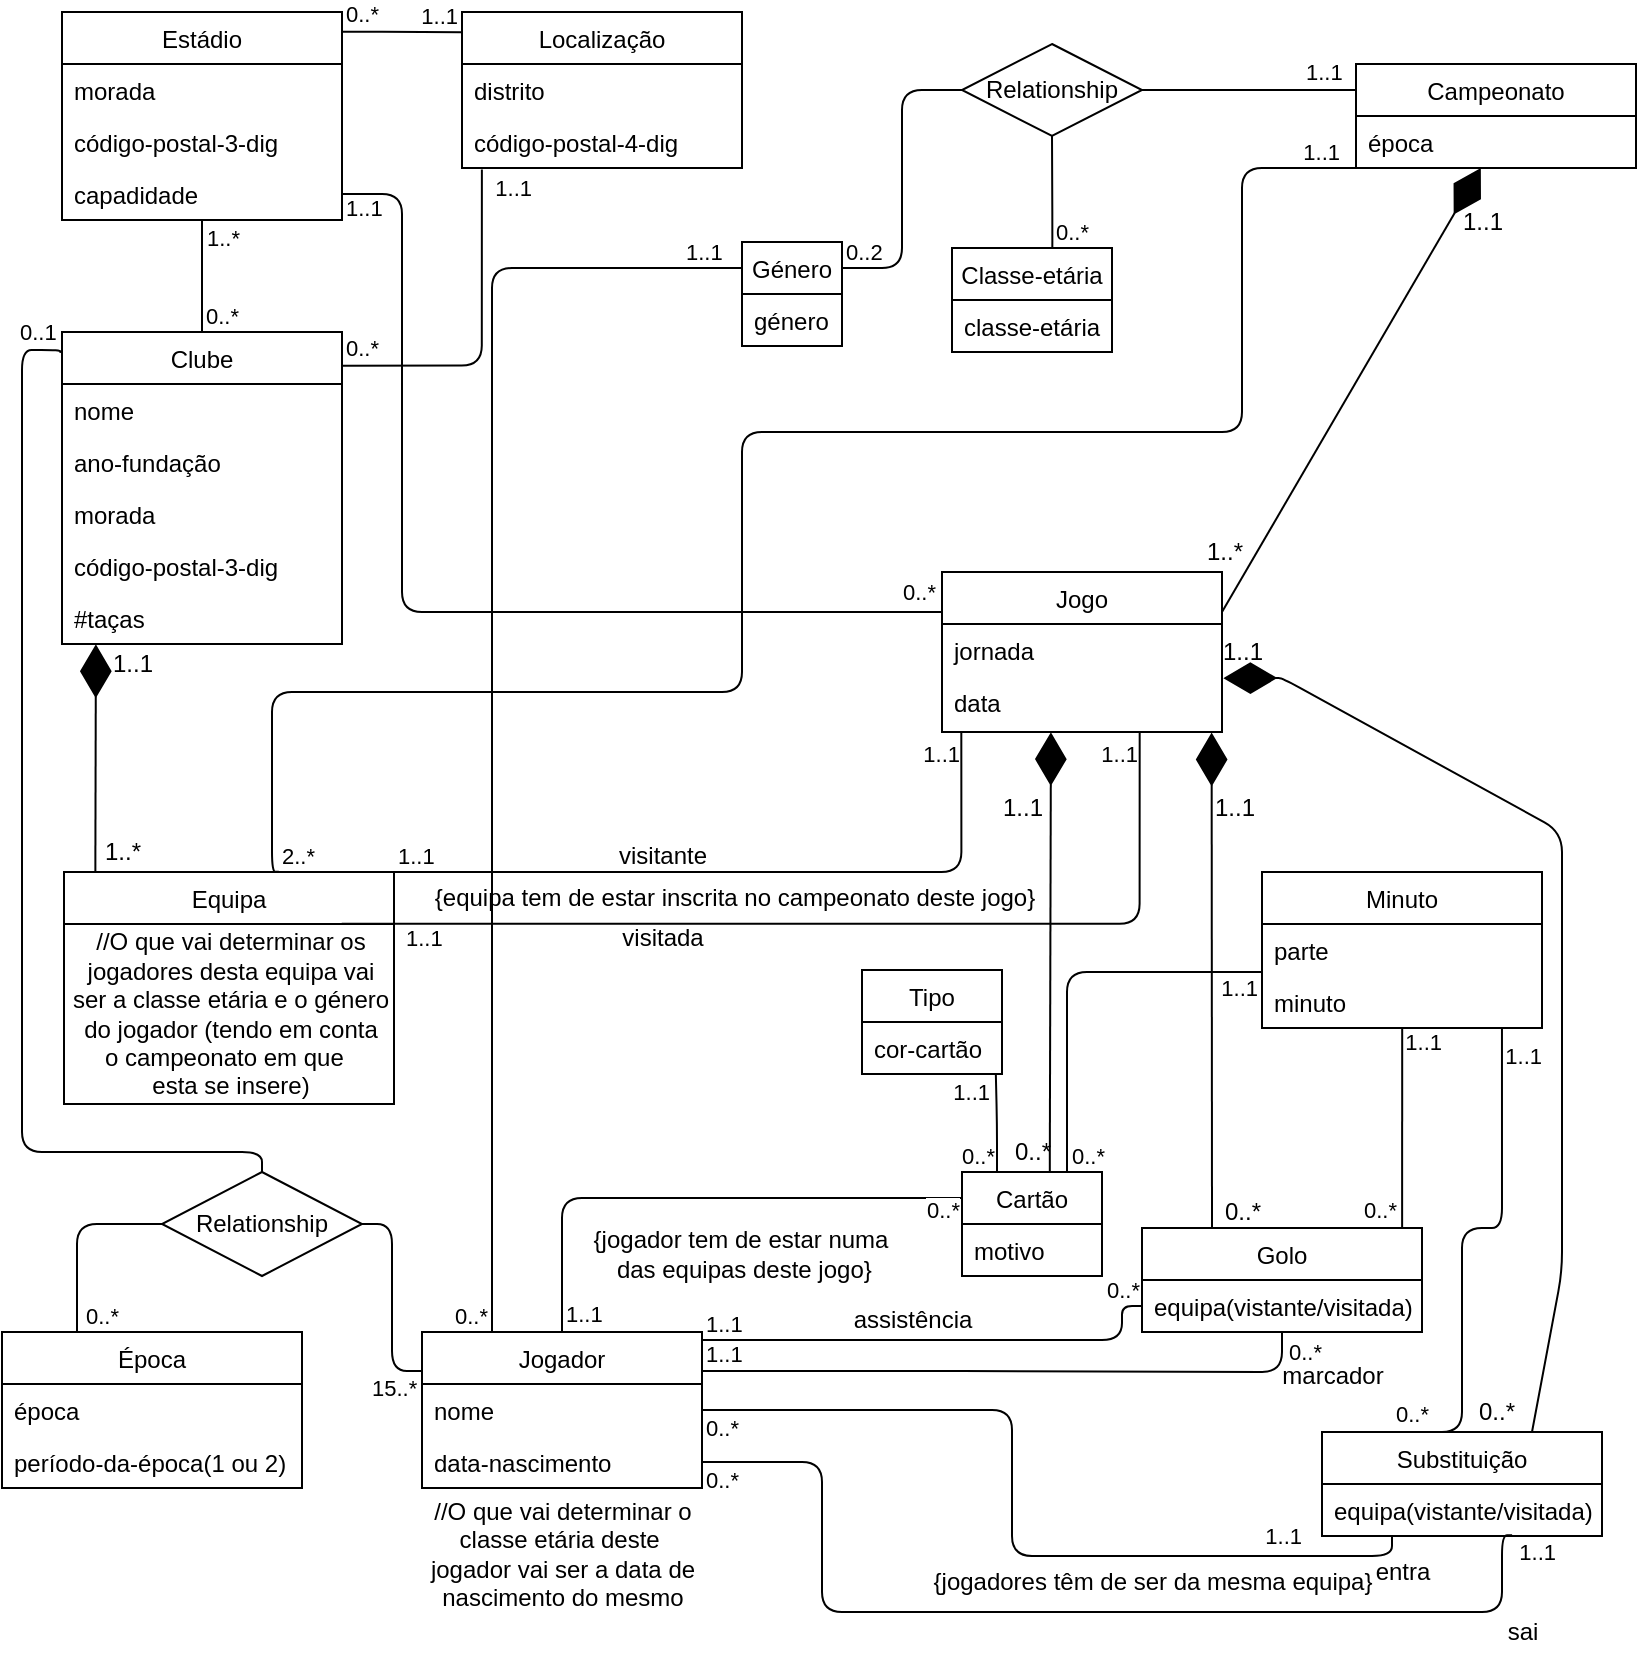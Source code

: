 <mxfile version="14.4.2" type="device"><diagram id="1rKcrSSolYXtLEsRhPcb" name="Page-1"><mxGraphModel dx="1955" dy="896" grid="1" gridSize="10" guides="1" tooltips="1" connect="1" arrows="1" fold="1" page="1" pageScale="1" pageWidth="827" pageHeight="1169" math="0" shadow="0"><root><mxCell id="0"/><mxCell id="1" parent="0"/><mxCell id="u9n8BRvPal7VXtexdKq--1" value="Clube" style="swimlane;fontStyle=0;childLayout=stackLayout;horizontal=1;startSize=26;fillColor=none;horizontalStack=0;resizeParent=1;resizeParentMax=0;resizeLast=0;collapsible=1;marginBottom=0;" parent="1" vertex="1"><mxGeometry x="40" y="170" width="140" height="156" as="geometry"/></mxCell><mxCell id="u9n8BRvPal7VXtexdKq--2" value="nome" style="text;strokeColor=none;fillColor=none;align=left;verticalAlign=top;spacingLeft=4;spacingRight=4;overflow=hidden;rotatable=0;points=[[0,0.5],[1,0.5]];portConstraint=eastwest;" parent="u9n8BRvPal7VXtexdKq--1" vertex="1"><mxGeometry y="26" width="140" height="26" as="geometry"/></mxCell><mxCell id="u9n8BRvPal7VXtexdKq--3" value="ano-fundação" style="text;strokeColor=none;fillColor=none;align=left;verticalAlign=top;spacingLeft=4;spacingRight=4;overflow=hidden;rotatable=0;points=[[0,0.5],[1,0.5]];portConstraint=eastwest;" parent="u9n8BRvPal7VXtexdKq--1" vertex="1"><mxGeometry y="52" width="140" height="26" as="geometry"/></mxCell><mxCell id="u9n8BRvPal7VXtexdKq--4" value="morada&#10;" style="text;strokeColor=none;fillColor=none;align=left;verticalAlign=top;spacingLeft=4;spacingRight=4;overflow=hidden;rotatable=0;points=[[0,0.5],[1,0.5]];portConstraint=eastwest;" parent="u9n8BRvPal7VXtexdKq--1" vertex="1"><mxGeometry y="78" width="140" height="26" as="geometry"/></mxCell><mxCell id="u9n8BRvPal7VXtexdKq--238" value="código-postal-3-dig" style="text;strokeColor=none;fillColor=none;align=left;verticalAlign=top;spacingLeft=4;spacingRight=4;overflow=hidden;rotatable=0;points=[[0,0.5],[1,0.5]];portConstraint=eastwest;" parent="u9n8BRvPal7VXtexdKq--1" vertex="1"><mxGeometry y="104" width="140" height="26" as="geometry"/></mxCell><mxCell id="u9n8BRvPal7VXtexdKq--7" value="#taças" style="text;strokeColor=none;fillColor=none;align=left;verticalAlign=top;spacingLeft=4;spacingRight=4;overflow=hidden;rotatable=0;points=[[0,0.5],[1,0.5]];portConstraint=eastwest;" parent="u9n8BRvPal7VXtexdKq--1" vertex="1"><mxGeometry y="130" width="140" height="26" as="geometry"/></mxCell><mxCell id="u9n8BRvPal7VXtexdKq--8" value="Equipa" style="swimlane;fontStyle=0;childLayout=stackLayout;horizontal=1;startSize=26;fillColor=none;horizontalStack=0;resizeParent=1;resizeParentMax=0;resizeLast=0;collapsible=1;marginBottom=0;" parent="1" vertex="1"><mxGeometry x="41" y="440" width="165" height="116" as="geometry"/></mxCell><mxCell id="u9n8BRvPal7VXtexdKq--225" value="//O que vai determinar os&lt;br&gt;jogadores desta equipa vai&lt;br&gt;ser a classe etária e o género&lt;br&gt;do jogador (tendo em conta &lt;br&gt;o campeonato em que&amp;nbsp;&amp;nbsp;&lt;br&gt;esta se insere)" style="text;html=1;align=center;verticalAlign=middle;resizable=0;points=[];autosize=1;" parent="u9n8BRvPal7VXtexdKq--8" vertex="1"><mxGeometry y="26" width="165" height="90" as="geometry"/></mxCell><mxCell id="u9n8BRvPal7VXtexdKq--12" value="Género" style="swimlane;fontStyle=0;childLayout=stackLayout;horizontal=1;startSize=26;fillColor=none;horizontalStack=0;resizeParent=1;resizeParentMax=0;resizeLast=0;collapsible=1;marginBottom=0;" parent="1" vertex="1"><mxGeometry x="380" y="125" width="50" height="52" as="geometry"/></mxCell><mxCell id="u9n8BRvPal7VXtexdKq--13" value="género" style="text;strokeColor=none;fillColor=none;align=left;verticalAlign=top;spacingLeft=4;spacingRight=4;overflow=hidden;rotatable=0;points=[[0,0.5],[1,0.5]];portConstraint=eastwest;" parent="u9n8BRvPal7VXtexdKq--12" vertex="1"><mxGeometry y="26" width="50" height="26" as="geometry"/></mxCell><mxCell id="u9n8BRvPal7VXtexdKq--16" value="Classe-etária" style="swimlane;fontStyle=0;childLayout=stackLayout;horizontal=1;startSize=26;fillColor=none;horizontalStack=0;resizeParent=1;resizeParentMax=0;resizeLast=0;collapsible=1;marginBottom=0;" parent="1" vertex="1"><mxGeometry x="485" y="128" width="80" height="52" as="geometry"/></mxCell><mxCell id="u9n8BRvPal7VXtexdKq--17" value="classe-etária" style="text;strokeColor=none;fillColor=none;align=left;verticalAlign=top;spacingLeft=4;spacingRight=4;overflow=hidden;rotatable=0;points=[[0,0.5],[1,0.5]];portConstraint=eastwest;" parent="u9n8BRvPal7VXtexdKq--16" vertex="1"><mxGeometry y="26" width="80" height="26" as="geometry"/></mxCell><mxCell id="u9n8BRvPal7VXtexdKq--20" value="Jogador" style="swimlane;fontStyle=0;childLayout=stackLayout;horizontal=1;startSize=26;fillColor=none;horizontalStack=0;resizeParent=1;resizeParentMax=0;resizeLast=0;collapsible=1;marginBottom=0;" parent="1" vertex="1"><mxGeometry x="220" y="670" width="140" height="78" as="geometry"/></mxCell><mxCell id="u9n8BRvPal7VXtexdKq--21" value="nome" style="text;strokeColor=none;fillColor=none;align=left;verticalAlign=top;spacingLeft=4;spacingRight=4;overflow=hidden;rotatable=0;points=[[0,0.5],[1,0.5]];portConstraint=eastwest;" parent="u9n8BRvPal7VXtexdKq--20" vertex="1"><mxGeometry y="26" width="140" height="26" as="geometry"/></mxCell><mxCell id="u9n8BRvPal7VXtexdKq--22" value="data-nascimento" style="text;strokeColor=none;fillColor=none;align=left;verticalAlign=top;spacingLeft=4;spacingRight=4;overflow=hidden;rotatable=0;points=[[0,0.5],[1,0.5]];portConstraint=eastwest;" parent="u9n8BRvPal7VXtexdKq--20" vertex="1"><mxGeometry y="52" width="140" height="26" as="geometry"/></mxCell><mxCell id="u9n8BRvPal7VXtexdKq--24" value="Jogo" style="swimlane;fontStyle=0;childLayout=stackLayout;horizontal=1;startSize=26;fillColor=none;horizontalStack=0;resizeParent=1;resizeParentMax=0;resizeLast=0;collapsible=1;marginBottom=0;" parent="1" vertex="1"><mxGeometry x="480" y="290" width="140" height="80" as="geometry"/></mxCell><mxCell id="u9n8BRvPal7VXtexdKq--25" value="jornada&#10;" style="text;strokeColor=none;fillColor=none;align=left;verticalAlign=top;spacingLeft=4;spacingRight=4;overflow=hidden;rotatable=0;points=[[0,0.5],[1,0.5]];portConstraint=eastwest;" parent="u9n8BRvPal7VXtexdKq--24" vertex="1"><mxGeometry y="26" width="140" height="26" as="geometry"/></mxCell><mxCell id="u9n8BRvPal7VXtexdKq--26" value="data" style="text;strokeColor=none;fillColor=none;align=left;verticalAlign=top;spacingLeft=4;spacingRight=4;overflow=hidden;rotatable=0;points=[[0,0.5],[1,0.5]];portConstraint=eastwest;" parent="u9n8BRvPal7VXtexdKq--24" vertex="1"><mxGeometry y="52" width="140" height="28" as="geometry"/></mxCell><mxCell id="u9n8BRvPal7VXtexdKq--29" value="Estádio" style="swimlane;fontStyle=0;childLayout=stackLayout;horizontal=1;startSize=26;fillColor=none;horizontalStack=0;resizeParent=1;resizeParentMax=0;resizeLast=0;collapsible=1;marginBottom=0;" parent="1" vertex="1"><mxGeometry x="40" y="10" width="140" height="104" as="geometry"/></mxCell><mxCell id="u9n8BRvPal7VXtexdKq--32" value="morada&#10;" style="text;strokeColor=none;fillColor=none;align=left;verticalAlign=top;spacingLeft=4;spacingRight=4;overflow=hidden;rotatable=0;points=[[0,0.5],[1,0.5]];portConstraint=eastwest;" parent="u9n8BRvPal7VXtexdKq--29" vertex="1"><mxGeometry y="26" width="140" height="26" as="geometry"/></mxCell><mxCell id="u9n8BRvPal7VXtexdKq--37" value="código-postal-3-dig&#10;" style="text;strokeColor=none;fillColor=none;align=left;verticalAlign=top;spacingLeft=4;spacingRight=4;overflow=hidden;rotatable=0;points=[[0,0.5],[1,0.5]];portConstraint=eastwest;" parent="u9n8BRvPal7VXtexdKq--29" vertex="1"><mxGeometry y="52" width="140" height="26" as="geometry"/></mxCell><mxCell id="u9n8BRvPal7VXtexdKq--38" value="capadidade" style="text;strokeColor=none;fillColor=none;align=left;verticalAlign=top;spacingLeft=4;spacingRight=4;overflow=hidden;rotatable=0;points=[[0,0.5],[1,0.5]];portConstraint=eastwest;" parent="u9n8BRvPal7VXtexdKq--29" vertex="1"><mxGeometry y="78" width="140" height="26" as="geometry"/></mxCell><mxCell id="u9n8BRvPal7VXtexdKq--33" value="Localização" style="swimlane;fontStyle=0;childLayout=stackLayout;horizontal=1;startSize=26;fillColor=none;horizontalStack=0;resizeParent=1;resizeParentMax=0;resizeLast=0;collapsible=1;marginBottom=0;" parent="1" vertex="1"><mxGeometry x="240" y="10" width="140" height="78" as="geometry"/></mxCell><mxCell id="u9n8BRvPal7VXtexdKq--35" value="distrito" style="text;strokeColor=none;fillColor=none;align=left;verticalAlign=top;spacingLeft=4;spacingRight=4;overflow=hidden;rotatable=0;points=[[0,0.5],[1,0.5]];portConstraint=eastwest;" parent="u9n8BRvPal7VXtexdKq--33" vertex="1"><mxGeometry y="26" width="140" height="26" as="geometry"/></mxCell><mxCell id="u9n8BRvPal7VXtexdKq--36" value="código-postal-4-dig" style="text;strokeColor=none;fillColor=none;align=left;verticalAlign=top;spacingLeft=4;spacingRight=4;overflow=hidden;rotatable=0;points=[[0,0.5],[1,0.5]];portConstraint=eastwest;" parent="u9n8BRvPal7VXtexdKq--33" vertex="1"><mxGeometry y="52" width="140" height="26" as="geometry"/></mxCell><mxCell id="u9n8BRvPal7VXtexdKq--40" value="" style="endArrow=none;html=1;edgeStyle=orthogonalEdgeStyle;exitX=0.5;exitY=0;exitDx=0;exitDy=0;entryX=0.5;entryY=1.002;entryDx=0;entryDy=0;entryPerimeter=0;" parent="1" source="u9n8BRvPal7VXtexdKq--1" target="u9n8BRvPal7VXtexdKq--38" edge="1"><mxGeometry relative="1" as="geometry"><mxPoint x="40" y="190" as="sourcePoint"/><mxPoint x="110" y="120" as="targetPoint"/></mxGeometry></mxCell><mxCell id="u9n8BRvPal7VXtexdKq--41" value="0..*" style="edgeLabel;resizable=0;html=1;align=left;verticalAlign=bottom;" parent="u9n8BRvPal7VXtexdKq--40" connectable="0" vertex="1"><mxGeometry x="-1" relative="1" as="geometry"/></mxCell><mxCell id="u9n8BRvPal7VXtexdKq--42" value="1..*" style="edgeLabel;resizable=0;html=1;align=right;verticalAlign=bottom;" parent="u9n8BRvPal7VXtexdKq--40" connectable="0" vertex="1"><mxGeometry x="1" relative="1" as="geometry"><mxPoint x="19" y="17.94" as="offset"/></mxGeometry></mxCell><mxCell id="u9n8BRvPal7VXtexdKq--43" value="" style="endArrow=none;html=1;edgeStyle=orthogonalEdgeStyle;exitX=1.003;exitY=0.095;exitDx=0;exitDy=0;exitPerimeter=0;entryX=0.001;entryY=0.13;entryDx=0;entryDy=0;entryPerimeter=0;" parent="1" source="u9n8BRvPal7VXtexdKq--29" target="u9n8BRvPal7VXtexdKq--33" edge="1"><mxGeometry relative="1" as="geometry"><mxPoint x="190" y="50" as="sourcePoint"/><mxPoint x="230" y="50" as="targetPoint"/></mxGeometry></mxCell><mxCell id="u9n8BRvPal7VXtexdKq--44" value="0..*" style="edgeLabel;resizable=0;html=1;align=left;verticalAlign=bottom;" parent="u9n8BRvPal7VXtexdKq--43" connectable="0" vertex="1"><mxGeometry x="-1" relative="1" as="geometry"/></mxCell><mxCell id="u9n8BRvPal7VXtexdKq--45" value="1..1" style="edgeLabel;resizable=0;html=1;align=right;verticalAlign=bottom;" parent="u9n8BRvPal7VXtexdKq--43" connectable="0" vertex="1"><mxGeometry x="1" relative="1" as="geometry"><mxPoint x="-2" as="offset"/></mxGeometry></mxCell><mxCell id="u9n8BRvPal7VXtexdKq--71" value="" style="endArrow=none;html=1;edgeStyle=orthogonalEdgeStyle;entryX=0;entryY=0.25;entryDx=0;entryDy=0;exitX=1;exitY=0.5;exitDx=0;exitDy=0;" parent="1" source="u9n8BRvPal7VXtexdKq--38" target="u9n8BRvPal7VXtexdKq--24" edge="1"><mxGeometry relative="1" as="geometry"><mxPoint x="200" y="101" as="sourcePoint"/><mxPoint x="390" y="210" as="targetPoint"/><Array as="points"><mxPoint x="210" y="101"/><mxPoint x="210" y="310"/></Array></mxGeometry></mxCell><mxCell id="u9n8BRvPal7VXtexdKq--72" value="1..1" style="edgeLabel;resizable=0;html=1;align=left;verticalAlign=bottom;" parent="u9n8BRvPal7VXtexdKq--71" connectable="0" vertex="1"><mxGeometry x="-1" relative="1" as="geometry"><mxPoint y="15.17" as="offset"/></mxGeometry></mxCell><mxCell id="u9n8BRvPal7VXtexdKq--73" value="0..*" style="edgeLabel;resizable=0;html=1;align=right;verticalAlign=bottom;" parent="u9n8BRvPal7VXtexdKq--71" connectable="0" vertex="1"><mxGeometry x="1" relative="1" as="geometry"><mxPoint x="-2.17" y="-2" as="offset"/></mxGeometry></mxCell><mxCell id="u9n8BRvPal7VXtexdKq--74" value="" style="endArrow=none;html=1;edgeStyle=orthogonalEdgeStyle;entryX=0.069;entryY=1.006;entryDx=0;entryDy=0;entryPerimeter=0;exitX=1;exitY=0;exitDx=0;exitDy=0;" parent="1" source="u9n8BRvPal7VXtexdKq--8" target="u9n8BRvPal7VXtexdKq--26" edge="1"><mxGeometry relative="1" as="geometry"><mxPoint x="190" y="360" as="sourcePoint"/><mxPoint x="350" y="360" as="targetPoint"/><Array as="points"><mxPoint x="490" y="440"/></Array></mxGeometry></mxCell><mxCell id="u9n8BRvPal7VXtexdKq--75" value="1..1" style="edgeLabel;resizable=0;html=1;align=left;verticalAlign=bottom;" parent="u9n8BRvPal7VXtexdKq--74" connectable="0" vertex="1"><mxGeometry x="-1" relative="1" as="geometry"/></mxCell><mxCell id="u9n8BRvPal7VXtexdKq--76" value="1..1" style="edgeLabel;resizable=0;html=1;align=right;verticalAlign=bottom;" parent="u9n8BRvPal7VXtexdKq--74" connectable="0" vertex="1"><mxGeometry x="1" relative="1" as="geometry"><mxPoint x="-0.18" y="18.93" as="offset"/></mxGeometry></mxCell><mxCell id="u9n8BRvPal7VXtexdKq--80" value="visitante" style="text;html=1;align=center;verticalAlign=middle;resizable=0;points=[];autosize=1;" parent="1" vertex="1"><mxGeometry x="310" y="422" width="60" height="20" as="geometry"/></mxCell><mxCell id="u9n8BRvPal7VXtexdKq--81" value="visitada" style="text;html=1;align=center;verticalAlign=middle;resizable=0;points=[];autosize=1;" parent="1" vertex="1"><mxGeometry x="310" y="463" width="60" height="20" as="geometry"/></mxCell><mxCell id="u9n8BRvPal7VXtexdKq--82" value="Substituição" style="swimlane;fontStyle=0;childLayout=stackLayout;horizontal=1;startSize=26;fillColor=none;horizontalStack=0;resizeParent=1;resizeParentMax=0;resizeLast=0;collapsible=1;marginBottom=0;" parent="1" vertex="1"><mxGeometry x="670" y="720" width="140" height="52" as="geometry"/></mxCell><mxCell id="JZgd2-7ifzhDKqYAHaNR-2" value="equipa(vistante/visitada)" style="text;strokeColor=none;fillColor=none;align=left;verticalAlign=top;spacingLeft=4;spacingRight=4;overflow=hidden;rotatable=0;points=[[0,0.5],[1,0.5]];portConstraint=eastwest;" vertex="1" parent="u9n8BRvPal7VXtexdKq--82"><mxGeometry y="26" width="140" height="26" as="geometry"/></mxCell><mxCell id="u9n8BRvPal7VXtexdKq--86" value="Golo" style="swimlane;fontStyle=0;childLayout=stackLayout;horizontal=1;startSize=26;fillColor=none;horizontalStack=0;resizeParent=1;resizeParentMax=0;resizeLast=0;collapsible=1;marginBottom=0;" parent="1" vertex="1"><mxGeometry x="580" y="618" width="140" height="52" as="geometry"/></mxCell><mxCell id="u9n8BRvPal7VXtexdKq--120" value="equipa(vistante/visitada)" style="text;strokeColor=none;fillColor=none;align=left;verticalAlign=top;spacingLeft=4;spacingRight=4;overflow=hidden;rotatable=0;points=[[0,0.5],[1,0.5]];portConstraint=eastwest;" parent="u9n8BRvPal7VXtexdKq--86" vertex="1"><mxGeometry y="26" width="140" height="26" as="geometry"/></mxCell><mxCell id="u9n8BRvPal7VXtexdKq--94" value="Cartão" style="swimlane;fontStyle=0;childLayout=stackLayout;horizontal=1;startSize=26;fillColor=none;horizontalStack=0;resizeParent=1;resizeParentMax=0;resizeLast=0;collapsible=1;marginBottom=0;" parent="1" vertex="1"><mxGeometry x="490" y="590" width="70" height="52" as="geometry"/></mxCell><mxCell id="u9n8BRvPal7VXtexdKq--97" value="motivo" style="text;strokeColor=none;fillColor=none;align=left;verticalAlign=top;spacingLeft=4;spacingRight=4;overflow=hidden;rotatable=0;points=[[0,0.5],[1,0.5]];portConstraint=eastwest;" parent="u9n8BRvPal7VXtexdKq--94" vertex="1"><mxGeometry y="26" width="70" height="26" as="geometry"/></mxCell><mxCell id="u9n8BRvPal7VXtexdKq--98" value="Tipo" style="swimlane;fontStyle=0;childLayout=stackLayout;horizontal=1;startSize=26;fillColor=none;horizontalStack=0;resizeParent=1;resizeParentMax=0;resizeLast=0;collapsible=1;marginBottom=0;" parent="1" vertex="1"><mxGeometry x="440" y="489" width="70" height="52" as="geometry"/></mxCell><mxCell id="u9n8BRvPal7VXtexdKq--99" value="cor-cartão" style="text;strokeColor=none;fillColor=none;align=left;verticalAlign=top;spacingLeft=4;spacingRight=4;overflow=hidden;rotatable=0;points=[[0,0.5],[1,0.5]];portConstraint=eastwest;" parent="u9n8BRvPal7VXtexdKq--98" vertex="1"><mxGeometry y="26" width="70" height="26" as="geometry"/></mxCell><mxCell id="u9n8BRvPal7VXtexdKq--102" value="Minuto" style="swimlane;fontStyle=0;childLayout=stackLayout;horizontal=1;startSize=26;fillColor=none;horizontalStack=0;resizeParent=1;resizeParentMax=0;resizeLast=0;collapsible=1;marginBottom=0;" parent="1" vertex="1"><mxGeometry x="640" y="440" width="140" height="78" as="geometry"/></mxCell><mxCell id="u9n8BRvPal7VXtexdKq--105" value="parte&#10;" style="text;strokeColor=none;fillColor=none;align=left;verticalAlign=top;spacingLeft=4;spacingRight=4;overflow=hidden;rotatable=0;points=[[0,0.5],[1,0.5]];portConstraint=eastwest;" parent="u9n8BRvPal7VXtexdKq--102" vertex="1"><mxGeometry y="26" width="140" height="26" as="geometry"/></mxCell><mxCell id="u9n8BRvPal7VXtexdKq--106" value="minuto" style="text;strokeColor=none;fillColor=none;align=left;verticalAlign=top;spacingLeft=4;spacingRight=4;overflow=hidden;rotatable=0;points=[[0,0.5],[1,0.5]];portConstraint=eastwest;" parent="u9n8BRvPal7VXtexdKq--102" vertex="1"><mxGeometry y="52" width="140" height="26" as="geometry"/></mxCell><mxCell id="u9n8BRvPal7VXtexdKq--107" value="" style="endArrow=none;html=1;edgeStyle=orthogonalEdgeStyle;exitX=0.75;exitY=0;exitDx=0;exitDy=0;entryX=0.001;entryY=0.921;entryDx=0;entryDy=0;entryPerimeter=0;" parent="1" source="u9n8BRvPal7VXtexdKq--94" target="u9n8BRvPal7VXtexdKq--105" edge="1"><mxGeometry relative="1" as="geometry"><mxPoint x="800" y="180" as="sourcePoint"/><mxPoint x="640" y="489" as="targetPoint"/><Array as="points"><mxPoint x="543" y="490"/><mxPoint x="640" y="490"/></Array></mxGeometry></mxCell><mxCell id="u9n8BRvPal7VXtexdKq--108" value="0..*" style="edgeLabel;resizable=0;html=1;align=left;verticalAlign=bottom;" parent="u9n8BRvPal7VXtexdKq--107" connectable="0" vertex="1"><mxGeometry x="-1" relative="1" as="geometry"/></mxCell><mxCell id="u9n8BRvPal7VXtexdKq--109" value="1..1" style="edgeLabel;resizable=0;html=1;align=right;verticalAlign=bottom;" parent="u9n8BRvPal7VXtexdKq--107" connectable="0" vertex="1"><mxGeometry x="1" relative="1" as="geometry"><mxPoint x="-1.19" y="16.15" as="offset"/></mxGeometry></mxCell><mxCell id="u9n8BRvPal7VXtexdKq--110" value="" style="endArrow=none;html=1;edgeStyle=orthogonalEdgeStyle;exitX=0.929;exitY=0.001;exitDx=0;exitDy=0;exitPerimeter=0;" parent="1" source="u9n8BRvPal7VXtexdKq--86" edge="1"><mxGeometry relative="1" as="geometry"><mxPoint x="660" y="530" as="sourcePoint"/><mxPoint x="710" y="518" as="targetPoint"/><Array as="points"><mxPoint x="710" y="518"/><mxPoint x="710" y="518"/></Array></mxGeometry></mxCell><mxCell id="u9n8BRvPal7VXtexdKq--111" value="0..*" style="edgeLabel;resizable=0;html=1;align=left;verticalAlign=bottom;" parent="u9n8BRvPal7VXtexdKq--110" connectable="0" vertex="1"><mxGeometry x="-1" relative="1" as="geometry"><mxPoint x="-21" y="-1" as="offset"/></mxGeometry></mxCell><mxCell id="u9n8BRvPal7VXtexdKq--112" value="1..1" style="edgeLabel;resizable=0;html=1;align=right;verticalAlign=bottom;" parent="u9n8BRvPal7VXtexdKq--110" connectable="0" vertex="1"><mxGeometry x="1" relative="1" as="geometry"><mxPoint x="20.68" y="15.48" as="offset"/></mxGeometry></mxCell><mxCell id="u9n8BRvPal7VXtexdKq--113" value="" style="endArrow=none;html=1;edgeStyle=orthogonalEdgeStyle;entryX=0.857;entryY=0.995;entryDx=0;entryDy=0;entryPerimeter=0;exitX=0.25;exitY=0;exitDx=0;exitDy=0;" parent="1" source="u9n8BRvPal7VXtexdKq--82" target="u9n8BRvPal7VXtexdKq--106" edge="1"><mxGeometry relative="1" as="geometry"><mxPoint x="800" y="510" as="sourcePoint"/><mxPoint x="709.72" y="499.996" as="targetPoint"/><Array as="points"><mxPoint x="740" y="720"/><mxPoint x="740" y="618"/><mxPoint x="760" y="618"/></Array></mxGeometry></mxCell><mxCell id="u9n8BRvPal7VXtexdKq--114" value="0..*" style="edgeLabel;resizable=0;html=1;align=left;verticalAlign=bottom;" parent="u9n8BRvPal7VXtexdKq--113" connectable="0" vertex="1"><mxGeometry x="-1" relative="1" as="geometry"><mxPoint x="-0.28" y="-0.26" as="offset"/></mxGeometry></mxCell><mxCell id="u9n8BRvPal7VXtexdKq--115" value="1..1" style="edgeLabel;resizable=0;html=1;align=right;verticalAlign=bottom;" parent="u9n8BRvPal7VXtexdKq--113" connectable="0" vertex="1"><mxGeometry x="1" relative="1" as="geometry"><mxPoint x="20.36" y="22.11" as="offset"/></mxGeometry></mxCell><mxCell id="u9n8BRvPal7VXtexdKq--116" value="" style="endArrow=none;html=1;edgeStyle=orthogonalEdgeStyle;exitX=0.25;exitY=0;exitDx=0;exitDy=0;entryX=0.956;entryY=1.004;entryDx=0;entryDy=0;entryPerimeter=0;" parent="1" source="u9n8BRvPal7VXtexdKq--94" target="u9n8BRvPal7VXtexdKq--99" edge="1"><mxGeometry relative="1" as="geometry"><mxPoint x="590" y="220.09" as="sourcePoint"/><mxPoint x="508" y="541" as="targetPoint"/><Array as="points"><mxPoint x="507" y="566"/><mxPoint x="507" y="566"/></Array></mxGeometry></mxCell><mxCell id="u9n8BRvPal7VXtexdKq--117" value="0..*" style="edgeLabel;resizable=0;html=1;align=left;verticalAlign=bottom;" parent="u9n8BRvPal7VXtexdKq--116" connectable="0" vertex="1"><mxGeometry x="-1" relative="1" as="geometry"><mxPoint x="-20" as="offset"/></mxGeometry></mxCell><mxCell id="u9n8BRvPal7VXtexdKq--118" value="1..1" style="edgeLabel;resizable=0;html=1;align=right;verticalAlign=bottom;" parent="u9n8BRvPal7VXtexdKq--116" connectable="0" vertex="1"><mxGeometry x="1" relative="1" as="geometry"><mxPoint x="-1.98" y="17" as="offset"/></mxGeometry></mxCell><mxCell id="u9n8BRvPal7VXtexdKq--121" value="" style="endArrow=none;html=1;edgeStyle=orthogonalEdgeStyle;exitX=1;exitY=0.5;exitDx=0;exitDy=0;entryX=0.25;entryY=1;entryDx=0;entryDy=0;" parent="1" source="u9n8BRvPal7VXtexdKq--21" target="u9n8BRvPal7VXtexdKq--82" edge="1"><mxGeometry relative="1" as="geometry"><mxPoint x="285" y="811" as="sourcePoint"/><mxPoint x="534.68" y="526.078" as="targetPoint"/></mxGeometry></mxCell><mxCell id="u9n8BRvPal7VXtexdKq--122" value="0..*" style="edgeLabel;resizable=0;html=1;align=left;verticalAlign=bottom;" parent="u9n8BRvPal7VXtexdKq--121" connectable="0" vertex="1"><mxGeometry x="-1" relative="1" as="geometry"><mxPoint y="17.35" as="offset"/></mxGeometry></mxCell><mxCell id="u9n8BRvPal7VXtexdKq--123" value="1..1" style="edgeLabel;resizable=0;html=1;align=right;verticalAlign=bottom;" parent="u9n8BRvPal7VXtexdKq--121" connectable="0" vertex="1"><mxGeometry x="1" relative="1" as="geometry"><mxPoint x="-45" y="8.33" as="offset"/></mxGeometry></mxCell><mxCell id="u9n8BRvPal7VXtexdKq--124" value="" style="endArrow=none;html=1;edgeStyle=orthogonalEdgeStyle;exitX=1;exitY=0.5;exitDx=0;exitDy=0;entryX=0.679;entryY=0.987;entryDx=0;entryDy=0;entryPerimeter=0;" parent="1" source="u9n8BRvPal7VXtexdKq--22" edge="1" target="JZgd2-7ifzhDKqYAHaNR-2"><mxGeometry relative="1" as="geometry"><mxPoint x="285" y="837.0" as="sourcePoint"/><mxPoint x="710" y="772" as="targetPoint"/><Array as="points"><mxPoint x="420" y="735"/><mxPoint x="420" y="810"/><mxPoint x="760" y="810"/><mxPoint x="760" y="772"/></Array></mxGeometry></mxCell><mxCell id="u9n8BRvPal7VXtexdKq--125" value="0..*" style="edgeLabel;resizable=0;html=1;align=left;verticalAlign=bottom;" parent="u9n8BRvPal7VXtexdKq--124" connectable="0" vertex="1"><mxGeometry x="-1" relative="1" as="geometry"><mxPoint x="-3.553e-15" y="17.66" as="offset"/></mxGeometry></mxCell><mxCell id="u9n8BRvPal7VXtexdKq--126" value="1..1" style="edgeLabel;resizable=0;html=1;align=right;verticalAlign=bottom;" parent="u9n8BRvPal7VXtexdKq--124" connectable="0" vertex="1"><mxGeometry x="1" relative="1" as="geometry"><mxPoint x="22" y="17" as="offset"/></mxGeometry></mxCell><mxCell id="u9n8BRvPal7VXtexdKq--127" value="sai" style="text;html=1;align=center;verticalAlign=middle;resizable=0;points=[];autosize=1;" parent="1" vertex="1"><mxGeometry x="755" y="810" width="30" height="20" as="geometry"/></mxCell><mxCell id="u9n8BRvPal7VXtexdKq--128" value="entra" style="text;html=1;align=center;verticalAlign=middle;resizable=0;points=[];autosize=1;" parent="1" vertex="1"><mxGeometry x="690" y="780" width="40" height="20" as="geometry"/></mxCell><mxCell id="u9n8BRvPal7VXtexdKq--129" value="" style="endArrow=none;html=1;edgeStyle=orthogonalEdgeStyle;entryX=0.5;entryY=1;entryDx=0;entryDy=0;exitX=1;exitY=0.25;exitDx=0;exitDy=0;" parent="1" source="u9n8BRvPal7VXtexdKq--20" target="u9n8BRvPal7VXtexdKq--86" edge="1"><mxGeometry relative="1" as="geometry"><mxPoint x="390" y="590" as="sourcePoint"/><mxPoint x="522.5" y="500" as="targetPoint"/><Array as="points"><mxPoint x="480" y="690"/><mxPoint x="645" y="690"/></Array></mxGeometry></mxCell><mxCell id="u9n8BRvPal7VXtexdKq--130" value="1..1" style="edgeLabel;resizable=0;html=1;align=left;verticalAlign=bottom;" parent="u9n8BRvPal7VXtexdKq--129" connectable="0" vertex="1"><mxGeometry x="-1" relative="1" as="geometry"><mxPoint y="0.1" as="offset"/></mxGeometry></mxCell><mxCell id="u9n8BRvPal7VXtexdKq--131" value="0..*" style="edgeLabel;resizable=0;html=1;align=right;verticalAlign=bottom;" parent="u9n8BRvPal7VXtexdKq--129" connectable="0" vertex="1"><mxGeometry x="1" relative="1" as="geometry"><mxPoint x="20.36" y="18.21" as="offset"/></mxGeometry></mxCell><mxCell id="u9n8BRvPal7VXtexdKq--132" value="" style="endArrow=none;html=1;edgeStyle=orthogonalEdgeStyle;entryX=0;entryY=0.5;entryDx=0;entryDy=0;" parent="1" target="u9n8BRvPal7VXtexdKq--120" edge="1"><mxGeometry relative="1" as="geometry"><mxPoint x="360" y="674" as="sourcePoint"/><mxPoint x="605" y="674" as="targetPoint"/><Array as="points"><mxPoint x="570" y="674"/><mxPoint x="570" y="657"/></Array></mxGeometry></mxCell><mxCell id="u9n8BRvPal7VXtexdKq--133" value="1..1" style="edgeLabel;resizable=0;html=1;align=left;verticalAlign=bottom;" parent="u9n8BRvPal7VXtexdKq--132" connectable="0" vertex="1"><mxGeometry x="-1" relative="1" as="geometry"><mxPoint y="-8.882e-16" as="offset"/></mxGeometry></mxCell><mxCell id="u9n8BRvPal7VXtexdKq--134" value="0..*" style="edgeLabel;resizable=0;html=1;align=right;verticalAlign=bottom;" parent="u9n8BRvPal7VXtexdKq--132" connectable="0" vertex="1"><mxGeometry x="1" relative="1" as="geometry"><mxPoint x="-1" as="offset"/></mxGeometry></mxCell><mxCell id="u9n8BRvPal7VXtexdKq--135" value="assistência" style="text;html=1;align=center;verticalAlign=middle;resizable=0;points=[];autosize=1;" parent="1" vertex="1"><mxGeometry x="430" y="654" width="70" height="20" as="geometry"/></mxCell><mxCell id="u9n8BRvPal7VXtexdKq--136" value="marcador" style="text;html=1;align=center;verticalAlign=middle;resizable=0;points=[];autosize=1;" parent="1" vertex="1"><mxGeometry x="640" y="682" width="70" height="20" as="geometry"/></mxCell><mxCell id="u9n8BRvPal7VXtexdKq--137" value="" style="endArrow=none;html=1;edgeStyle=orthogonalEdgeStyle;entryX=0;entryY=0.25;entryDx=0;entryDy=0;exitX=0.5;exitY=0;exitDx=0;exitDy=0;" parent="1" source="u9n8BRvPal7VXtexdKq--20" target="u9n8BRvPal7VXtexdKq--94" edge="1"><mxGeometry relative="1" as="geometry"><mxPoint x="360" y="531" as="sourcePoint"/><mxPoint x="414" y="520" as="targetPoint"/><Array as="points"><mxPoint x="290" y="603"/></Array></mxGeometry></mxCell><mxCell id="u9n8BRvPal7VXtexdKq--138" value="1..1" style="edgeLabel;resizable=0;html=1;align=left;verticalAlign=bottom;" parent="u9n8BRvPal7VXtexdKq--137" connectable="0" vertex="1"><mxGeometry x="-1" relative="1" as="geometry"><mxPoint x="-3.553e-15" y="-0.92" as="offset"/></mxGeometry></mxCell><mxCell id="u9n8BRvPal7VXtexdKq--139" value="0..*" style="edgeLabel;resizable=0;html=1;align=right;verticalAlign=bottom;" parent="u9n8BRvPal7VXtexdKq--137" connectable="0" vertex="1"><mxGeometry x="1" relative="1" as="geometry"><mxPoint x="-1" y="14.99" as="offset"/></mxGeometry></mxCell><mxCell id="u9n8BRvPal7VXtexdKq--144" value="" style="endArrow=diamondThin;endFill=1;endSize=24;html=1;entryX=0.389;entryY=1.003;entryDx=0;entryDy=0;entryPerimeter=0;exitX=0.627;exitY=0.006;exitDx=0;exitDy=0;exitPerimeter=0;" parent="1" source="u9n8BRvPal7VXtexdKq--94" target="u9n8BRvPal7VXtexdKq--26" edge="1"><mxGeometry width="160" relative="1" as="geometry"><mxPoint x="534" y="580" as="sourcePoint"/><mxPoint x="430" y="330" as="targetPoint"/></mxGeometry></mxCell><mxCell id="u9n8BRvPal7VXtexdKq--145" value="" style="endArrow=diamondThin;endFill=1;endSize=24;html=1;exitX=0.25;exitY=0;exitDx=0;exitDy=0;entryX=0.963;entryY=1.009;entryDx=0;entryDy=0;entryPerimeter=0;" parent="1" source="u9n8BRvPal7VXtexdKq--86" target="u9n8BRvPal7VXtexdKq--26" edge="1"><mxGeometry width="160" relative="1" as="geometry"><mxPoint x="590" y="518" as="sourcePoint"/><mxPoint x="570" y="432" as="targetPoint"/></mxGeometry></mxCell><mxCell id="u9n8BRvPal7VXtexdKq--146" value="" style="endArrow=diamondThin;endFill=1;endSize=24;html=1;exitX=0.75;exitY=0;exitDx=0;exitDy=0;entryX=1.005;entryY=1.042;entryDx=0;entryDy=0;entryPerimeter=0;" parent="1" source="u9n8BRvPal7VXtexdKq--82" target="u9n8BRvPal7VXtexdKq--25" edge="1"><mxGeometry width="160" relative="1" as="geometry"><mxPoint x="665" y="518" as="sourcePoint"/><mxPoint x="450" y="290" as="targetPoint"/><Array as="points"><mxPoint x="790" y="640"/><mxPoint x="790" y="420"/><mxPoint x="650" y="343"/></Array></mxGeometry></mxCell><mxCell id="u9n8BRvPal7VXtexdKq--150" value="Campeonato" style="swimlane;fontStyle=0;childLayout=stackLayout;horizontal=1;startSize=26;fillColor=none;horizontalStack=0;resizeParent=1;resizeParentMax=0;resizeLast=0;collapsible=1;marginBottom=0;" parent="1" vertex="1"><mxGeometry x="687" y="36" width="140" height="52" as="geometry"/></mxCell><mxCell id="u9n8BRvPal7VXtexdKq--151" value="época" style="text;strokeColor=none;fillColor=none;align=left;verticalAlign=top;spacingLeft=4;spacingRight=4;overflow=hidden;rotatable=0;points=[[0,0.5],[1,0.5]];portConstraint=eastwest;" parent="u9n8BRvPal7VXtexdKq--150" vertex="1"><mxGeometry y="26" width="140" height="26" as="geometry"/></mxCell><mxCell id="u9n8BRvPal7VXtexdKq--154" value="Época" style="swimlane;fontStyle=0;childLayout=stackLayout;horizontal=1;startSize=26;fillColor=none;horizontalStack=0;resizeParent=1;resizeParentMax=0;resizeLast=0;collapsible=1;marginBottom=0;" parent="1" vertex="1"><mxGeometry x="10" y="670" width="150" height="78" as="geometry"/></mxCell><mxCell id="u9n8BRvPal7VXtexdKq--155" value="época" style="text;strokeColor=none;fillColor=none;align=left;verticalAlign=top;spacingLeft=4;spacingRight=4;overflow=hidden;rotatable=0;points=[[0,0.5],[1,0.5]];portConstraint=eastwest;" parent="u9n8BRvPal7VXtexdKq--154" vertex="1"><mxGeometry y="26" width="150" height="26" as="geometry"/></mxCell><mxCell id="u9n8BRvPal7VXtexdKq--159" value="período-da-época(1 ou 2)" style="text;strokeColor=none;fillColor=none;align=left;verticalAlign=top;spacingLeft=4;spacingRight=4;overflow=hidden;rotatable=0;points=[[0,0.5],[1,0.5]];portConstraint=eastwest;" parent="u9n8BRvPal7VXtexdKq--154" vertex="1"><mxGeometry y="52" width="150" height="26" as="geometry"/></mxCell><mxCell id="u9n8BRvPal7VXtexdKq--164" value="Relationship" style="shape=rhombus;perimeter=rhombusPerimeter;whiteSpace=wrap;html=1;align=center;" parent="1" vertex="1"><mxGeometry x="90" y="590" width="100" height="52" as="geometry"/></mxCell><mxCell id="u9n8BRvPal7VXtexdKq--165" value="" style="endArrow=none;html=1;edgeStyle=orthogonalEdgeStyle;exitX=0.25;exitY=0;exitDx=0;exitDy=0;entryX=0;entryY=0.5;entryDx=0;entryDy=0;" parent="1" source="u9n8BRvPal7VXtexdKq--154" target="u9n8BRvPal7VXtexdKq--164" edge="1"><mxGeometry relative="1" as="geometry"><mxPoint x="40" y="691.41" as="sourcePoint"/><mxPoint x="200" y="691.41" as="targetPoint"/></mxGeometry></mxCell><mxCell id="u9n8BRvPal7VXtexdKq--166" value="15..*" style="edgeLabel;resizable=0;html=1;align=left;verticalAlign=bottom;" parent="u9n8BRvPal7VXtexdKq--165" connectable="0" vertex="1"><mxGeometry x="-1" relative="1" as="geometry"><mxPoint x="145.5" y="36" as="offset"/></mxGeometry></mxCell><mxCell id="u9n8BRvPal7VXtexdKq--168" value="" style="endArrow=none;html=1;edgeStyle=orthogonalEdgeStyle;entryX=0.5;entryY=0;entryDx=0;entryDy=0;exitX=-0.006;exitY=0.067;exitDx=0;exitDy=0;exitPerimeter=0;" parent="1" source="u9n8BRvPal7VXtexdKq--1" target="u9n8BRvPal7VXtexdKq--164" edge="1"><mxGeometry relative="1" as="geometry"><mxPoint x="30" y="280" as="sourcePoint"/><mxPoint x="170" y="610" as="targetPoint"/><Array as="points"><mxPoint x="20" y="179"/><mxPoint x="20" y="580"/><mxPoint x="140" y="580"/></Array></mxGeometry></mxCell><mxCell id="u9n8BRvPal7VXtexdKq--169" value="0..1" style="edgeLabel;resizable=0;html=1;align=left;verticalAlign=bottom;" parent="u9n8BRvPal7VXtexdKq--168" connectable="0" vertex="1"><mxGeometry x="-1" relative="1" as="geometry"><mxPoint x="-22.16" y="-1.71" as="offset"/></mxGeometry></mxCell><mxCell id="u9n8BRvPal7VXtexdKq--171" value="" style="endArrow=none;html=1;edgeStyle=orthogonalEdgeStyle;exitX=0;exitY=0.25;exitDx=0;exitDy=0;entryX=1;entryY=0.5;entryDx=0;entryDy=0;" parent="1" source="u9n8BRvPal7VXtexdKq--20" target="u9n8BRvPal7VXtexdKq--164" edge="1"><mxGeometry relative="1" as="geometry"><mxPoint x="200.04" y="534.206" as="sourcePoint"/><mxPoint x="199.8" y="605.79" as="targetPoint"/></mxGeometry></mxCell><mxCell id="u9n8BRvPal7VXtexdKq--172" value="0..*" style="edgeLabel;resizable=0;html=1;align=left;verticalAlign=bottom;" parent="u9n8BRvPal7VXtexdKq--171" connectable="0" vertex="1"><mxGeometry x="-1" relative="1" as="geometry"><mxPoint x="-170" y="-19.5" as="offset"/></mxGeometry></mxCell><mxCell id="u9n8BRvPal7VXtexdKq--174" value="Relationship" style="shape=rhombus;perimeter=rhombusPerimeter;whiteSpace=wrap;html=1;align=center;" parent="1" vertex="1"><mxGeometry x="490" y="26" width="90" height="46" as="geometry"/></mxCell><mxCell id="u9n8BRvPal7VXtexdKq--175" value="" style="endArrow=none;html=1;edgeStyle=orthogonalEdgeStyle;exitX=1;exitY=0.25;exitDx=0;exitDy=0;entryX=0;entryY=0.5;entryDx=0;entryDy=0;" parent="1" source="u9n8BRvPal7VXtexdKq--12" target="u9n8BRvPal7VXtexdKq--174" edge="1"><mxGeometry relative="1" as="geometry"><mxPoint x="294" y="160" as="sourcePoint"/><mxPoint x="454" y="160" as="targetPoint"/></mxGeometry></mxCell><mxCell id="u9n8BRvPal7VXtexdKq--176" value="0..2" style="edgeLabel;resizable=0;html=1;align=left;verticalAlign=bottom;" parent="u9n8BRvPal7VXtexdKq--175" connectable="0" vertex="1"><mxGeometry x="-1" relative="1" as="geometry"/></mxCell><mxCell id="u9n8BRvPal7VXtexdKq--178" value="" style="endArrow=none;html=1;edgeStyle=orthogonalEdgeStyle;entryX=0.5;entryY=1;entryDx=0;entryDy=0;exitX=0.627;exitY=0.007;exitDx=0;exitDy=0;exitPerimeter=0;" parent="1" source="u9n8BRvPal7VXtexdKq--16" target="u9n8BRvPal7VXtexdKq--174" edge="1"><mxGeometry relative="1" as="geometry"><mxPoint x="310" y="180" as="sourcePoint"/><mxPoint x="470" y="180" as="targetPoint"/><Array as="points"><mxPoint x="535" y="120"/><mxPoint x="535" y="120"/></Array></mxGeometry></mxCell><mxCell id="u9n8BRvPal7VXtexdKq--179" value="0..*" style="edgeLabel;resizable=0;html=1;align=left;verticalAlign=bottom;" parent="u9n8BRvPal7VXtexdKq--178" connectable="0" vertex="1"><mxGeometry x="-1" relative="1" as="geometry"><mxPoint x="-0.16" y="-0.36" as="offset"/></mxGeometry></mxCell><mxCell id="u9n8BRvPal7VXtexdKq--181" value="" style="endArrow=none;html=1;edgeStyle=orthogonalEdgeStyle;exitX=0;exitY=0.25;exitDx=0;exitDy=0;entryX=1;entryY=0.5;entryDx=0;entryDy=0;" parent="1" source="u9n8BRvPal7VXtexdKq--150" target="u9n8BRvPal7VXtexdKq--174" edge="1"><mxGeometry relative="1" as="geometry"><mxPoint x="280" y="210" as="sourcePoint"/><mxPoint x="440" y="210" as="targetPoint"/><Array as="points"/></mxGeometry></mxCell><mxCell id="u9n8BRvPal7VXtexdKq--182" value="1..1" style="edgeLabel;resizable=0;html=1;align=left;verticalAlign=bottom;" parent="u9n8BRvPal7VXtexdKq--181" connectable="0" vertex="1"><mxGeometry x="-1" relative="1" as="geometry"><mxPoint x="-27" y="1.776e-15" as="offset"/></mxGeometry></mxCell><mxCell id="u9n8BRvPal7VXtexdKq--201" value="" style="endArrow=diamondThin;endFill=1;endSize=24;html=1;exitX=1;exitY=0.25;exitDx=0;exitDy=0;" parent="1" source="u9n8BRvPal7VXtexdKq--24" target="u9n8BRvPal7VXtexdKq--151" edge="1"><mxGeometry width="160" relative="1" as="geometry"><mxPoint x="700" y="290" as="sourcePoint"/><mxPoint x="722" y="232.0" as="targetPoint"/></mxGeometry></mxCell><mxCell id="u9n8BRvPal7VXtexdKq--207" value="1..1" style="text;html=1;align=center;verticalAlign=middle;resizable=0;points=[];autosize=1;" parent="1" vertex="1"><mxGeometry x="730" y="105" width="40" height="20" as="geometry"/></mxCell><mxCell id="u9n8BRvPal7VXtexdKq--209" value="1..1" style="text;html=1;align=center;verticalAlign=middle;resizable=0;points=[];autosize=1;" parent="1" vertex="1"><mxGeometry x="610" y="320" width="40" height="20" as="geometry"/></mxCell><mxCell id="u9n8BRvPal7VXtexdKq--210" value="1..1" style="text;html=1;align=center;verticalAlign=middle;resizable=0;points=[];autosize=1;" parent="1" vertex="1"><mxGeometry x="606" y="398" width="40" height="20" as="geometry"/></mxCell><mxCell id="u9n8BRvPal7VXtexdKq--211" value="1..1" style="text;html=1;align=center;verticalAlign=middle;resizable=0;points=[];autosize=1;" parent="1" vertex="1"><mxGeometry x="500" y="398" width="40" height="20" as="geometry"/></mxCell><mxCell id="u9n8BRvPal7VXtexdKq--213" value="0..*" style="text;html=1;align=center;verticalAlign=middle;resizable=0;points=[];autosize=1;" parent="1" vertex="1"><mxGeometry x="510" y="570" width="30" height="20" as="geometry"/></mxCell><mxCell id="u9n8BRvPal7VXtexdKq--214" value="0..*" style="text;html=1;align=center;verticalAlign=middle;resizable=0;points=[];autosize=1;" parent="1" vertex="1"><mxGeometry x="615" y="600" width="30" height="20" as="geometry"/></mxCell><mxCell id="u9n8BRvPal7VXtexdKq--215" value="0..*" style="text;html=1;align=center;verticalAlign=middle;resizable=0;points=[];autosize=1;" parent="1" vertex="1"><mxGeometry x="742" y="700" width="30" height="20" as="geometry"/></mxCell><mxCell id="u9n8BRvPal7VXtexdKq--216" value="{equipa tem de estar inscrita no campeonato deste jogo}" style="text;html=1;align=center;verticalAlign=middle;resizable=0;points=[];autosize=1;" parent="1" vertex="1"><mxGeometry x="216" y="443" width="320" height="20" as="geometry"/></mxCell><mxCell id="u9n8BRvPal7VXtexdKq--217" value="" style="endArrow=none;html=1;edgeStyle=orthogonalEdgeStyle;exitX=0.999;exitY=-0.004;exitDx=0;exitDy=0;exitPerimeter=0;entryX=0.706;entryY=1.007;entryDx=0;entryDy=0;entryPerimeter=0;" parent="1" target="u9n8BRvPal7VXtexdKq--26" edge="1"><mxGeometry relative="1" as="geometry"><mxPoint x="179.86" y="465.896" as="sourcePoint"/><mxPoint x="560" y="450" as="targetPoint"/><Array as="points"><mxPoint x="579" y="466"/></Array></mxGeometry></mxCell><mxCell id="u9n8BRvPal7VXtexdKq--218" value="1..1" style="edgeLabel;resizable=0;html=1;align=left;verticalAlign=bottom;" parent="u9n8BRvPal7VXtexdKq--217" connectable="0" vertex="1"><mxGeometry x="-1" relative="1" as="geometry"><mxPoint x="30.14" y="16.1" as="offset"/></mxGeometry></mxCell><mxCell id="u9n8BRvPal7VXtexdKq--219" value="1..1" style="edgeLabel;resizable=0;html=1;align=right;verticalAlign=bottom;" parent="u9n8BRvPal7VXtexdKq--217" connectable="0" vertex="1"><mxGeometry x="1" relative="1" as="geometry"><mxPoint x="-0.1" y="18.97" as="offset"/></mxGeometry></mxCell><mxCell id="u9n8BRvPal7VXtexdKq--220" value="" style="endArrow=none;html=1;edgeStyle=orthogonalEdgeStyle;entryX=0;entryY=1;entryDx=0;entryDy=0;exitX=0.651;exitY=-0.001;exitDx=0;exitDy=0;exitPerimeter=0;" parent="1" source="u9n8BRvPal7VXtexdKq--8" target="u9n8BRvPal7VXtexdKq--150" edge="1"><mxGeometry relative="1" as="geometry"><mxPoint x="200" y="410" as="sourcePoint"/><mxPoint x="530" y="270" as="targetPoint"/><Array as="points"><mxPoint x="145" y="350"/><mxPoint x="380" y="350"/><mxPoint x="380" y="220"/><mxPoint x="630" y="220"/><mxPoint x="630" y="88"/></Array></mxGeometry></mxCell><mxCell id="u9n8BRvPal7VXtexdKq--221" value="2..*" style="edgeLabel;resizable=0;html=1;align=left;verticalAlign=bottom;" parent="u9n8BRvPal7VXtexdKq--220" connectable="0" vertex="1"><mxGeometry x="-1" relative="1" as="geometry"><mxPoint y="0.12" as="offset"/></mxGeometry></mxCell><mxCell id="u9n8BRvPal7VXtexdKq--222" value="1..1" style="edgeLabel;resizable=0;html=1;align=right;verticalAlign=bottom;" parent="u9n8BRvPal7VXtexdKq--220" connectable="0" vertex="1"><mxGeometry x="1" relative="1" as="geometry"><mxPoint x="-7.26" as="offset"/></mxGeometry></mxCell><mxCell id="u9n8BRvPal7VXtexdKq--229" value="//O que vai determinar o&lt;br&gt;classe etária deste&amp;nbsp;&lt;br&gt;jogador vai ser a data de&lt;br&gt;nascimento do mesmo" style="text;html=1;align=center;verticalAlign=middle;resizable=0;points=[];autosize=1;" parent="1" vertex="1"><mxGeometry x="215" y="751" width="150" height="60" as="geometry"/></mxCell><mxCell id="u9n8BRvPal7VXtexdKq--230" value="" style="endArrow=none;html=1;edgeStyle=orthogonalEdgeStyle;entryX=0.25;entryY=0;entryDx=0;entryDy=0;exitX=0;exitY=0.25;exitDx=0;exitDy=0;" parent="1" source="u9n8BRvPal7VXtexdKq--12" target="u9n8BRvPal7VXtexdKq--20" edge="1"><mxGeometry relative="1" as="geometry"><mxPoint x="255" y="140" as="sourcePoint"/><mxPoint x="310" y="660" as="targetPoint"/></mxGeometry></mxCell><mxCell id="u9n8BRvPal7VXtexdKq--231" value="1..1" style="edgeLabel;resizable=0;html=1;align=left;verticalAlign=bottom;" parent="u9n8BRvPal7VXtexdKq--230" connectable="0" vertex="1"><mxGeometry x="-1" relative="1" as="geometry"><mxPoint x="-30" as="offset"/></mxGeometry></mxCell><mxCell id="u9n8BRvPal7VXtexdKq--232" value="0..*" style="edgeLabel;resizable=0;html=1;align=right;verticalAlign=bottom;" parent="u9n8BRvPal7VXtexdKq--230" connectable="0" vertex="1"><mxGeometry x="1" relative="1" as="geometry"><mxPoint x="-2" as="offset"/></mxGeometry></mxCell><mxCell id="u9n8BRvPal7VXtexdKq--234" value="{jogador tem de estar numa&lt;br&gt;&amp;nbsp;das equipas deste jogo}" style="text;html=1;align=center;verticalAlign=middle;resizable=0;points=[];autosize=1;" parent="1" vertex="1"><mxGeometry x="299" y="616" width="160" height="30" as="geometry"/></mxCell><mxCell id="u9n8BRvPal7VXtexdKq--235" value="" style="endArrow=none;html=1;edgeStyle=orthogonalEdgeStyle;exitX=1.003;exitY=0.108;exitDx=0;exitDy=0;exitPerimeter=0;entryX=0.071;entryY=1.031;entryDx=0;entryDy=0;entryPerimeter=0;" parent="1" source="u9n8BRvPal7VXtexdKq--1" target="u9n8BRvPal7VXtexdKq--36" edge="1"><mxGeometry relative="1" as="geometry"><mxPoint x="360" y="220" as="sourcePoint"/><mxPoint x="520" y="220" as="targetPoint"/></mxGeometry></mxCell><mxCell id="u9n8BRvPal7VXtexdKq--236" value="0..*" style="edgeLabel;resizable=0;html=1;align=left;verticalAlign=bottom;" parent="u9n8BRvPal7VXtexdKq--235" connectable="0" vertex="1"><mxGeometry x="-1" relative="1" as="geometry"/></mxCell><mxCell id="u9n8BRvPal7VXtexdKq--237" value="1..1" style="edgeLabel;resizable=0;html=1;align=right;verticalAlign=bottom;" parent="u9n8BRvPal7VXtexdKq--235" connectable="0" vertex="1"><mxGeometry x="1" relative="1" as="geometry"><mxPoint x="25.06" y="17.3" as="offset"/></mxGeometry></mxCell><mxCell id="u9n8BRvPal7VXtexdKq--239" value="" style="endArrow=diamondThin;endFill=1;endSize=24;html=1;entryX=0.121;entryY=1.004;entryDx=0;entryDy=0;entryPerimeter=0;exitX=0.095;exitY=0.003;exitDx=0;exitDy=0;exitPerimeter=0;" parent="1" source="u9n8BRvPal7VXtexdKq--8" target="u9n8BRvPal7VXtexdKq--7" edge="1"><mxGeometry width="160" relative="1" as="geometry"><mxPoint x="56" y="390" as="sourcePoint"/><mxPoint x="216" y="390" as="targetPoint"/></mxGeometry></mxCell><mxCell id="u9n8BRvPal7VXtexdKq--240" value="1..*" style="text;html=1;align=center;verticalAlign=middle;resizable=0;points=[];autosize=1;" parent="1" vertex="1"><mxGeometry x="55" y="420" width="30" height="20" as="geometry"/></mxCell><mxCell id="u9n8BRvPal7VXtexdKq--241" value="1..1" style="text;html=1;align=center;verticalAlign=middle;resizable=0;points=[];autosize=1;" parent="1" vertex="1"><mxGeometry x="55" y="326" width="40" height="20" as="geometry"/></mxCell><mxCell id="JZgd2-7ifzhDKqYAHaNR-3" value="{jogadores têm de ser da mesma equipa}" style="text;html=1;align=center;verticalAlign=middle;resizable=0;points=[];autosize=1;" vertex="1" parent="1"><mxGeometry x="470" y="785" width="230" height="20" as="geometry"/></mxCell><mxCell id="u9n8BRvPal7VXtexdKq--208" value="1..*" style="text;html=1;align=center;verticalAlign=middle;resizable=0;points=[];autosize=1;" parent="1" vertex="1"><mxGeometry x="606" y="270" width="30" height="20" as="geometry"/></mxCell></root></mxGraphModel></diagram></mxfile>